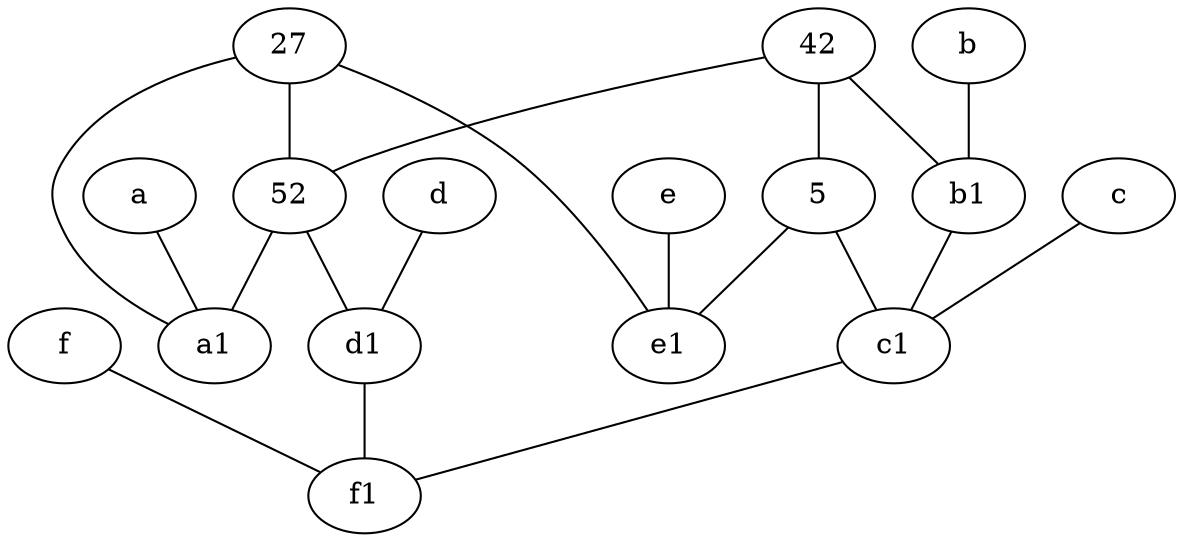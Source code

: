 graph {
	node [labelfontsize=50]
	b1 [labelfontsize=50 pos="9,4!"]
	f [labelfontsize=50 pos="3,9!"]
	52 [labelfontsize=50]
	a1 [labelfontsize=50 pos="8,3!"]
	42 [labelfontsize=50]
	c1 [labelfontsize=50 pos="4.5,3!"]
	e1 [labelfontsize=50 pos="7,7!"]
	5 [labelfontsize=50]
	e [labelfontsize=50 pos="7,9!"]
	b [labelfontsize=50 pos="10,4!"]
	f1 [labelfontsize=50 pos="3,8!"]
	d [labelfontsize=50 pos="2,5!"]
	d1 [labelfontsize=50 pos="3,5!"]
	27 [labelfontsize=50]
	c [labelfontsize=50 pos="4.5,2!"]
	a [labelfontsize=50 pos="8,2!"]
	42 -- 5
	52 -- a1
	27 -- e1
	b -- b1
	e -- e1
	5 -- e1
	c1 -- f1
	f -- f1
	52 -- d1
	27 -- a1
	27 -- 52
	c -- c1
	42 -- b1
	b1 -- c1
	5 -- c1
	a -- a1
	d -- d1
	d1 -- f1
	42 -- 52
}
